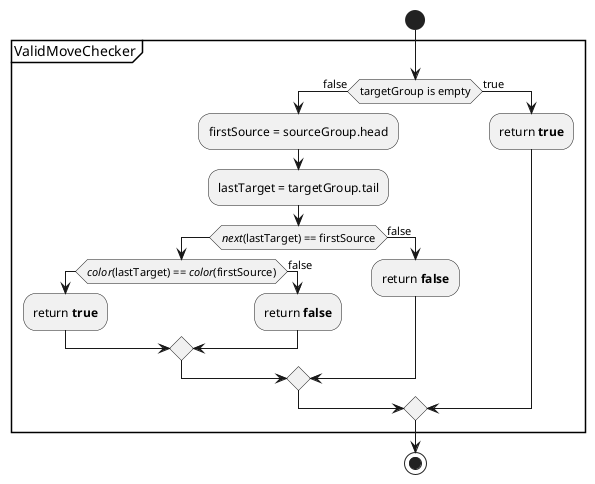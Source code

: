 @startuml
'https://plantuml.com/activity-diagram-beta

start
partition ValidMoveChecker {
   if (targetGroup is empty) then (false)
      :firstSource = sourceGroup.head;
      :lastTarget = targetGroup.tail;
      if (//next//(lastTarget) == firstSource) then
         if (//color//(lastTarget) == //color//(firstSource)) then
            :return **true**;
         else (false)
            :return **false**;
         endif
      else (false)
         :return **false**;
      endif
   else (true)
      :return **true**;
   endif
}

stop

@enduml
